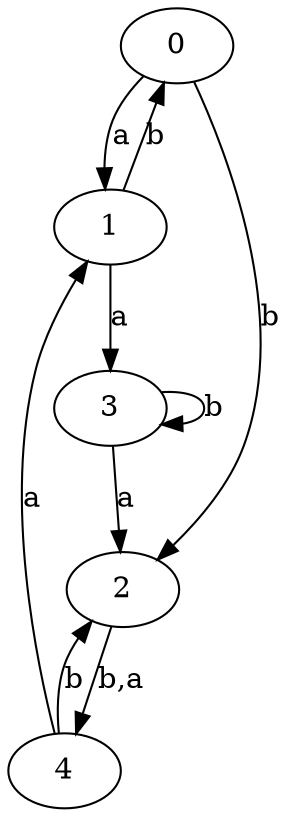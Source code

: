 digraph {
 ranksep=0.5;
 d2tdocpreamble = "\usetikzlibrary{automata}";
 d2tfigpreamble = "\tikzstyle{every state}= [ draw=blue!50,very thick,fill=blue!20]  \tikzstyle{auto}= [fill=white]";
 node [style="state"];
 edge [lblstyle="auto",topath="bend right", len=4  ]
  "0" [label="0",];
  "1" [label="1",style = "state, initial"];
  "2" [label="2",];
  "3" [label="3",style = "state, accepting"];
  "4" [label="4",];
  "0" -> "1" [label="a"];
  "0" -> "2" [label="b"];
  "1" -> "0" [label="b"];
  "1" -> "3" [label="a"];
  "2" -> "4" [label="b,a"];
  "3" -> "2" [label="a"];
  "3" -> "3" [label="b",topath="loop above"];
  "4" -> "1" [label="a"];
  "4" -> "2" [label="b"];
}